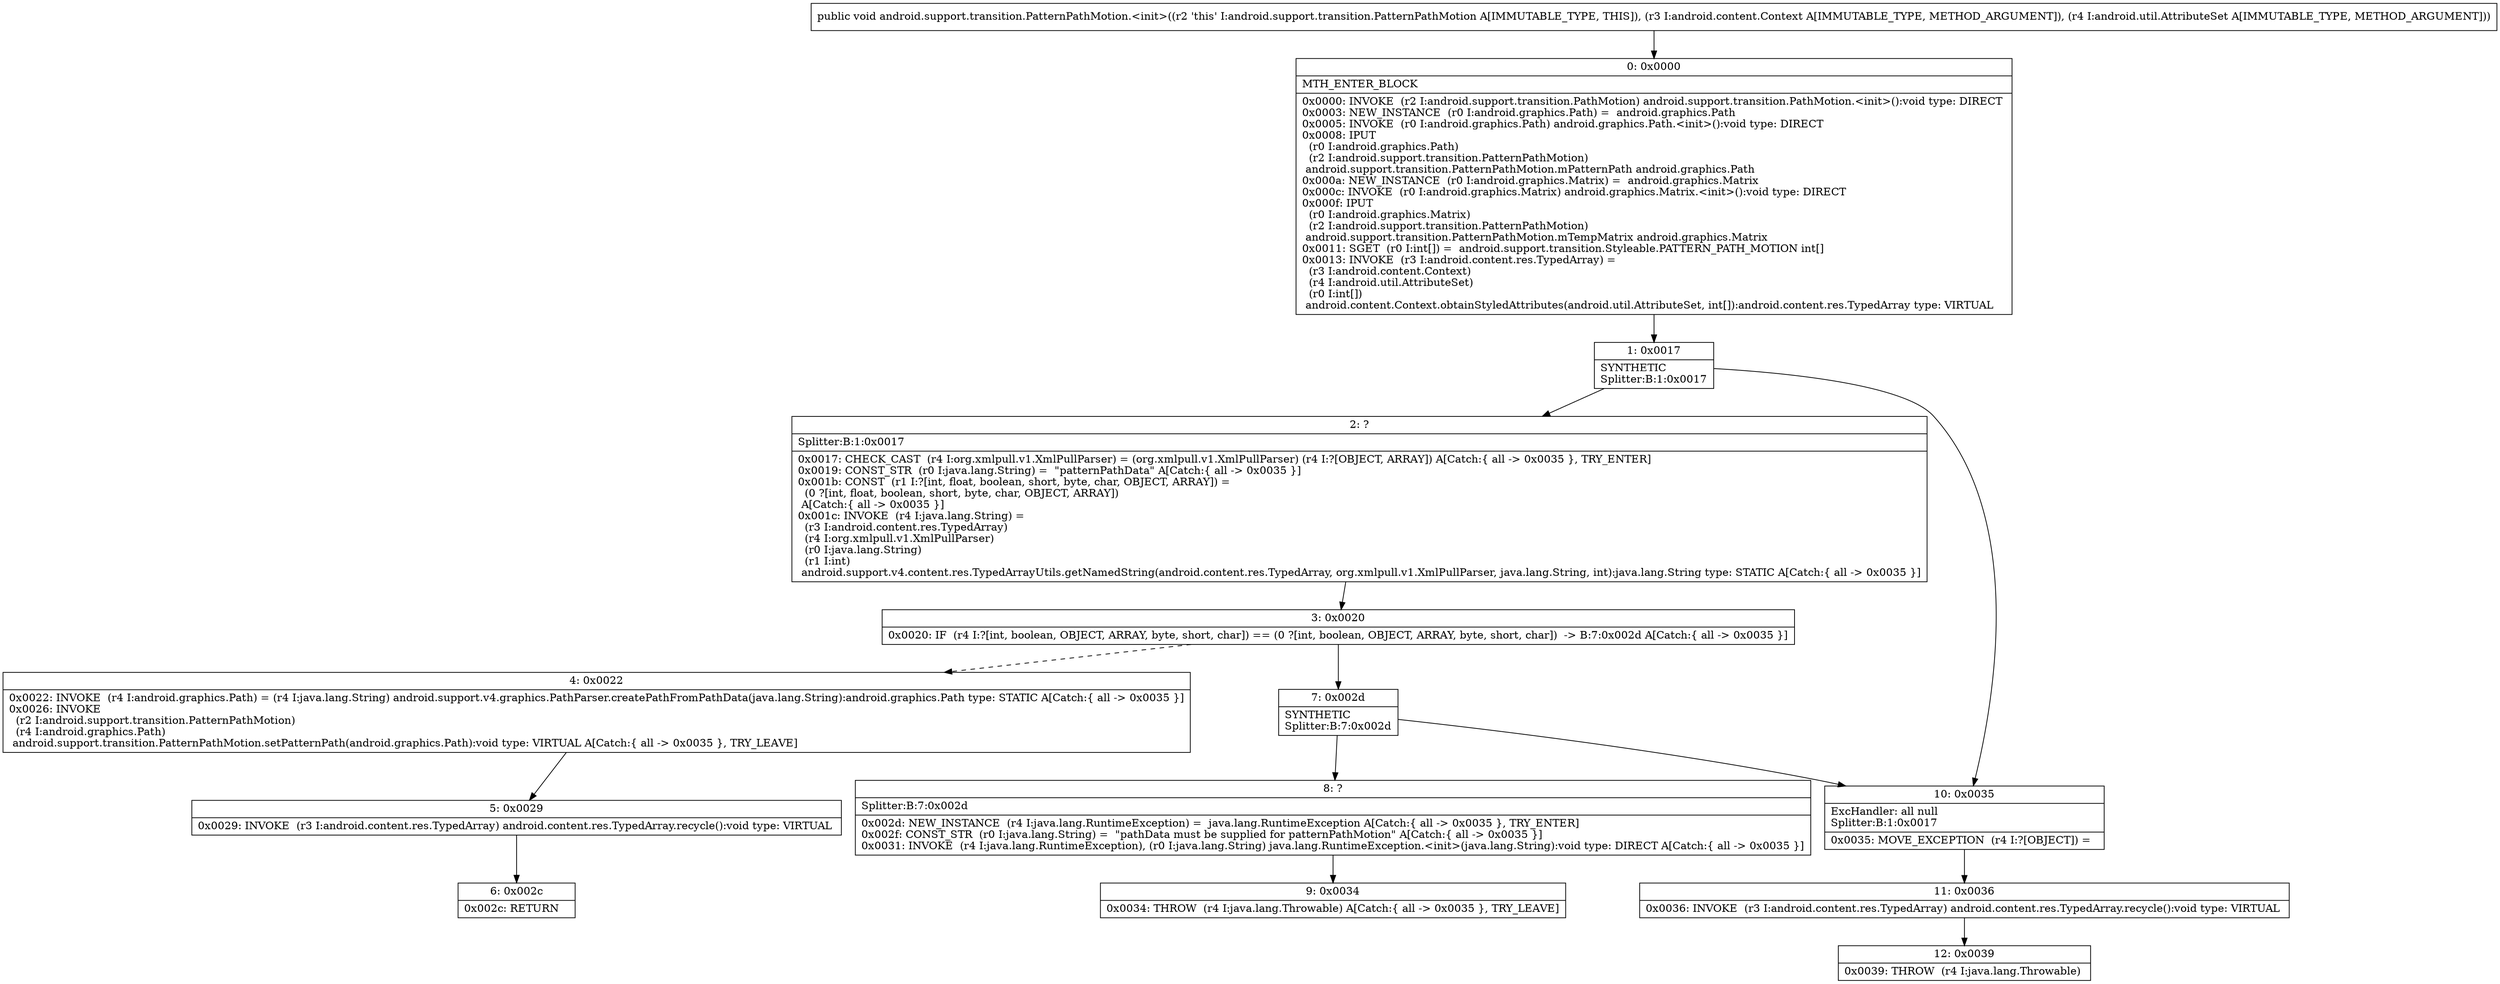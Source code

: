digraph "CFG forandroid.support.transition.PatternPathMotion.\<init\>(Landroid\/content\/Context;Landroid\/util\/AttributeSet;)V" {
Node_0 [shape=record,label="{0\:\ 0x0000|MTH_ENTER_BLOCK\l|0x0000: INVOKE  (r2 I:android.support.transition.PathMotion) android.support.transition.PathMotion.\<init\>():void type: DIRECT \l0x0003: NEW_INSTANCE  (r0 I:android.graphics.Path) =  android.graphics.Path \l0x0005: INVOKE  (r0 I:android.graphics.Path) android.graphics.Path.\<init\>():void type: DIRECT \l0x0008: IPUT  \l  (r0 I:android.graphics.Path)\l  (r2 I:android.support.transition.PatternPathMotion)\l android.support.transition.PatternPathMotion.mPatternPath android.graphics.Path \l0x000a: NEW_INSTANCE  (r0 I:android.graphics.Matrix) =  android.graphics.Matrix \l0x000c: INVOKE  (r0 I:android.graphics.Matrix) android.graphics.Matrix.\<init\>():void type: DIRECT \l0x000f: IPUT  \l  (r0 I:android.graphics.Matrix)\l  (r2 I:android.support.transition.PatternPathMotion)\l android.support.transition.PatternPathMotion.mTempMatrix android.graphics.Matrix \l0x0011: SGET  (r0 I:int[]) =  android.support.transition.Styleable.PATTERN_PATH_MOTION int[] \l0x0013: INVOKE  (r3 I:android.content.res.TypedArray) = \l  (r3 I:android.content.Context)\l  (r4 I:android.util.AttributeSet)\l  (r0 I:int[])\l android.content.Context.obtainStyledAttributes(android.util.AttributeSet, int[]):android.content.res.TypedArray type: VIRTUAL \l}"];
Node_1 [shape=record,label="{1\:\ 0x0017|SYNTHETIC\lSplitter:B:1:0x0017\l}"];
Node_2 [shape=record,label="{2\:\ ?|Splitter:B:1:0x0017\l|0x0017: CHECK_CAST  (r4 I:org.xmlpull.v1.XmlPullParser) = (org.xmlpull.v1.XmlPullParser) (r4 I:?[OBJECT, ARRAY]) A[Catch:\{ all \-\> 0x0035 \}, TRY_ENTER]\l0x0019: CONST_STR  (r0 I:java.lang.String) =  \"patternPathData\" A[Catch:\{ all \-\> 0x0035 \}]\l0x001b: CONST  (r1 I:?[int, float, boolean, short, byte, char, OBJECT, ARRAY]) = \l  (0 ?[int, float, boolean, short, byte, char, OBJECT, ARRAY])\l A[Catch:\{ all \-\> 0x0035 \}]\l0x001c: INVOKE  (r4 I:java.lang.String) = \l  (r3 I:android.content.res.TypedArray)\l  (r4 I:org.xmlpull.v1.XmlPullParser)\l  (r0 I:java.lang.String)\l  (r1 I:int)\l android.support.v4.content.res.TypedArrayUtils.getNamedString(android.content.res.TypedArray, org.xmlpull.v1.XmlPullParser, java.lang.String, int):java.lang.String type: STATIC A[Catch:\{ all \-\> 0x0035 \}]\l}"];
Node_3 [shape=record,label="{3\:\ 0x0020|0x0020: IF  (r4 I:?[int, boolean, OBJECT, ARRAY, byte, short, char]) == (0 ?[int, boolean, OBJECT, ARRAY, byte, short, char])  \-\> B:7:0x002d A[Catch:\{ all \-\> 0x0035 \}]\l}"];
Node_4 [shape=record,label="{4\:\ 0x0022|0x0022: INVOKE  (r4 I:android.graphics.Path) = (r4 I:java.lang.String) android.support.v4.graphics.PathParser.createPathFromPathData(java.lang.String):android.graphics.Path type: STATIC A[Catch:\{ all \-\> 0x0035 \}]\l0x0026: INVOKE  \l  (r2 I:android.support.transition.PatternPathMotion)\l  (r4 I:android.graphics.Path)\l android.support.transition.PatternPathMotion.setPatternPath(android.graphics.Path):void type: VIRTUAL A[Catch:\{ all \-\> 0x0035 \}, TRY_LEAVE]\l}"];
Node_5 [shape=record,label="{5\:\ 0x0029|0x0029: INVOKE  (r3 I:android.content.res.TypedArray) android.content.res.TypedArray.recycle():void type: VIRTUAL \l}"];
Node_6 [shape=record,label="{6\:\ 0x002c|0x002c: RETURN   \l}"];
Node_7 [shape=record,label="{7\:\ 0x002d|SYNTHETIC\lSplitter:B:7:0x002d\l}"];
Node_8 [shape=record,label="{8\:\ ?|Splitter:B:7:0x002d\l|0x002d: NEW_INSTANCE  (r4 I:java.lang.RuntimeException) =  java.lang.RuntimeException A[Catch:\{ all \-\> 0x0035 \}, TRY_ENTER]\l0x002f: CONST_STR  (r0 I:java.lang.String) =  \"pathData must be supplied for patternPathMotion\" A[Catch:\{ all \-\> 0x0035 \}]\l0x0031: INVOKE  (r4 I:java.lang.RuntimeException), (r0 I:java.lang.String) java.lang.RuntimeException.\<init\>(java.lang.String):void type: DIRECT A[Catch:\{ all \-\> 0x0035 \}]\l}"];
Node_9 [shape=record,label="{9\:\ 0x0034|0x0034: THROW  (r4 I:java.lang.Throwable) A[Catch:\{ all \-\> 0x0035 \}, TRY_LEAVE]\l}"];
Node_10 [shape=record,label="{10\:\ 0x0035|ExcHandler: all null\lSplitter:B:1:0x0017\l|0x0035: MOVE_EXCEPTION  (r4 I:?[OBJECT]) =  \l}"];
Node_11 [shape=record,label="{11\:\ 0x0036|0x0036: INVOKE  (r3 I:android.content.res.TypedArray) android.content.res.TypedArray.recycle():void type: VIRTUAL \l}"];
Node_12 [shape=record,label="{12\:\ 0x0039|0x0039: THROW  (r4 I:java.lang.Throwable) \l}"];
MethodNode[shape=record,label="{public void android.support.transition.PatternPathMotion.\<init\>((r2 'this' I:android.support.transition.PatternPathMotion A[IMMUTABLE_TYPE, THIS]), (r3 I:android.content.Context A[IMMUTABLE_TYPE, METHOD_ARGUMENT]), (r4 I:android.util.AttributeSet A[IMMUTABLE_TYPE, METHOD_ARGUMENT])) }"];
MethodNode -> Node_0;
Node_0 -> Node_1;
Node_1 -> Node_2;
Node_1 -> Node_10;
Node_2 -> Node_3;
Node_3 -> Node_4[style=dashed];
Node_3 -> Node_7;
Node_4 -> Node_5;
Node_5 -> Node_6;
Node_7 -> Node_8;
Node_7 -> Node_10;
Node_8 -> Node_9;
Node_10 -> Node_11;
Node_11 -> Node_12;
}

